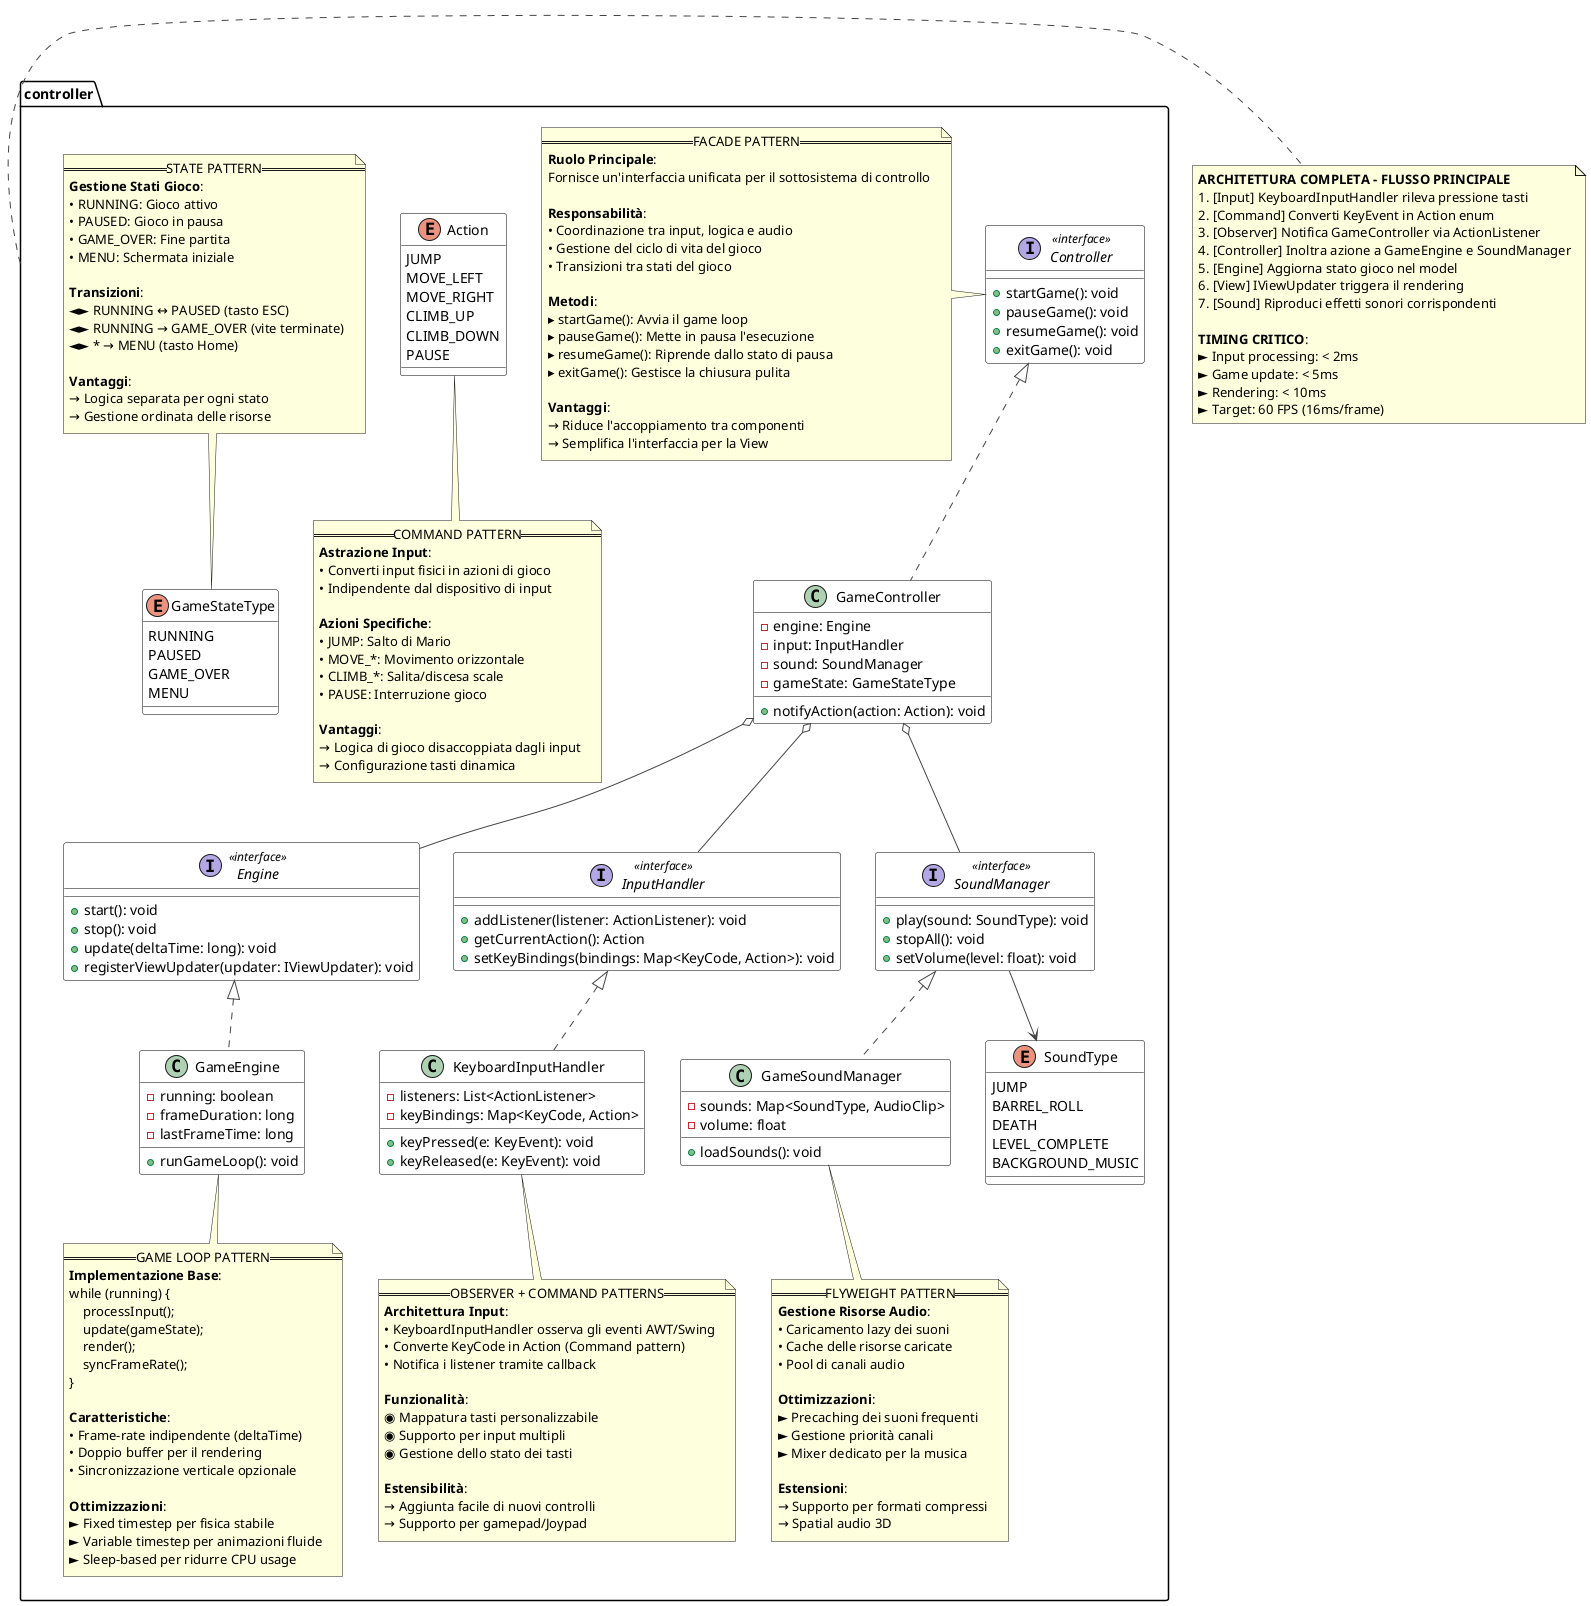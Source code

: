 @startuml coffeBreak.controller

    skinparam class {
        BackgroundColor White
        BorderColor Black
        ArrowColor #444
        NoteBackgroundColor #F9F9F9
    }

    package controller  {
        interface Controller <<interface>> {
            + startGame(): void
            + pauseGame(): void
            + resumeGame(): void
            + exitGame(): void
        }

        class GameController implements Controller {
            - engine: Engine
            - input: InputHandler
            - sound: SoundManager
            - gameState: GameStateType
            + notifyAction(action: Action): void
        }

        interface Engine <<interface>> {
            + start(): void
            + stop(): void
            + update(deltaTime: long): void
            + registerViewUpdater(updater: IViewUpdater): void
        }

        class GameEngine implements Engine {
            - running: boolean
            - frameDuration: long
            - lastFrameTime: long
            + runGameLoop(): void
        }

        interface InputHandler <<interface>> {
            + addListener(listener: ActionListener): void
            + getCurrentAction(): Action
            + setKeyBindings(bindings: Map<KeyCode, Action>): void
        }

        class KeyboardInputHandler implements InputHandler {
            - listeners: List<ActionListener>
            - keyBindings: Map<KeyCode, Action>
            + keyPressed(e: KeyEvent): void
            + keyReleased(e: KeyEvent): void
        }

        interface SoundManager <<interface>> {
            + play(sound: SoundType): void
            + stopAll(): void
            + setVolume(level: float): void
        }

        class GameSoundManager implements SoundManager {
            - sounds: Map<SoundType, AudioClip>
            - volume: float
            + loadSounds(): void
        }

        enum Action {
            JUMP
            MOVE_LEFT
            MOVE_RIGHT
            CLIMB_UP
            CLIMB_DOWN
            PAUSE
        }

        enum GameStateType {
            RUNNING
            PAUSED
            GAME_OVER
            MENU
        }

        enum SoundType {
            JUMP
            BARREL_ROLL
            DEATH
            LEVEL_COMPLETE
            BACKGROUND_MUSIC
        }

        GameController o-- Engine
        GameController o-- InputHandler
        GameController o-- SoundManager

        SoundManager --> SoundType

        note left of Controller 
            == FACADE PATTERN ==
            **Ruolo Principale**:
            Fornisce un'interfaccia unificata per il sottosistema di controllo

            **Responsabilità**:
            • Coordinazione tra input, logica e audio
            • Gestione del ciclo di vita del gioco
            • Transizioni tra stati del gioco

            **Metodi**:
            ▸ startGame(): Avvia il game loop
            ▸ pauseGame(): Mette in pausa l'esecuzione
            ▸ resumeGame(): Riprende dallo stato di pausa
            ▸ exitGame(): Gestisce la chiusura pulita

            **Vantaggi**:
            → Riduce l'accoppiamento tra componenti
            → Semplifica l'interfaccia per la View
        end note
        note bottom of GameEngine
            == GAME LOOP PATTERN ==
            **Implementazione Base**:
            while (running) {
                processInput();
                update(gameState);
                render();
                syncFrameRate();
            }

            **Caratteristiche**:
            • Frame-rate indipendente (deltaTime)
            • Doppio buffer per il rendering
            • Sincronizzazione verticale opzionale

            **Ottimizzazioni**:
            ► Fixed timestep per fisica stabile
            ► Variable timestep per animazioni fluide
            ► Sleep-based per ridurre CPU usage
        end note
        note bottom of KeyboardInputHandler
            == OBSERVER + COMMAND PATTERNS ==
            **Architettura Input**:
            • KeyboardInputHandler osserva gli eventi AWT/Swing
            • Converte KeyCode in Action (Command pattern)
            • Notifica i listener tramite callback

            **Funzionalità**:
            ◉ Mappatura tasti personalizzabile
            ◉ Supporto per input multipli
            ◉ Gestione dello stato dei tasti

            **Estensibilità**:
            → Aggiunta facile di nuovi controlli
            → Supporto per gamepad/Joypad
        end note
        note bottom of GameSoundManager
            == FLYWEIGHT PATTERN ==
            **Gestione Risorse Audio**:
            • Caricamento lazy dei suoni
            • Cache delle risorse caricate
            • Pool di canali audio

            **Ottimizzazioni**:
            ► Precaching dei suoni frequenti
            ► Gestione priorità canali
            ► Mixer dedicato per la musica

            **Estensioni**:
            → Supporto per formati compressi
            → Spatial audio 3D
        end note
        note bottom of Action
            == COMMAND PATTERN ==
            **Astrazione Input**:
            • Converti input fisici in azioni di gioco
            • Indipendente dal dispositivo di input

            **Azioni Specifiche**:
            • JUMP: Salto di Mario
            • MOVE_*: Movimento orizzontale
            • CLIMB_*: Salita/discesa scale
            • PAUSE: Interruzione gioco

            **Vantaggi**:
            → Logica di gioco disaccoppiata dagli input
            → Configurazione tasti dinamica
        end note
        note top of GameStateType
            == STATE PATTERN ==
            **Gestione Stati Gioco**:
            • RUNNING: Gioco attivo
            • PAUSED: Gioco in pausa
            • GAME_OVER: Fine partita
            • MENU: Schermata iniziale

            **Transizioni**:
            ◄► RUNNING ↔ PAUSED (tasto ESC)
            ◄► RUNNING → GAME_OVER (vite terminate)
            ◄► * → MENU (tasto Home)

            **Vantaggi**:
            → Logica separata per ogni stato
            → Gestione ordinata delle risorse
        end note

    }

    note right of controller
        **ARCHITETTURA COMPLETA - FLUSSO PRINCIPALE**
        1. [Input] KeyboardInputHandler rileva pressione tasti
        2. [Command] Converti KeyEvent in Action enum
        3. [Observer] Notifica GameController via ActionListener
        4. [Controller] Inoltra azione a GameEngine e SoundManager
        5. [Engine] Aggiorna stato gioco nel model
        6. [View] IViewUpdater triggera il rendering
        7. [Sound] Riproduci effetti sonori corrispondenti

        **TIMING CRITICO**:
        ► Input processing: < 2ms
        ► Game update: < 5ms
        ► Rendering: < 10ms
        ► Target: 60 FPS (16ms/frame)
    end note

@enduml